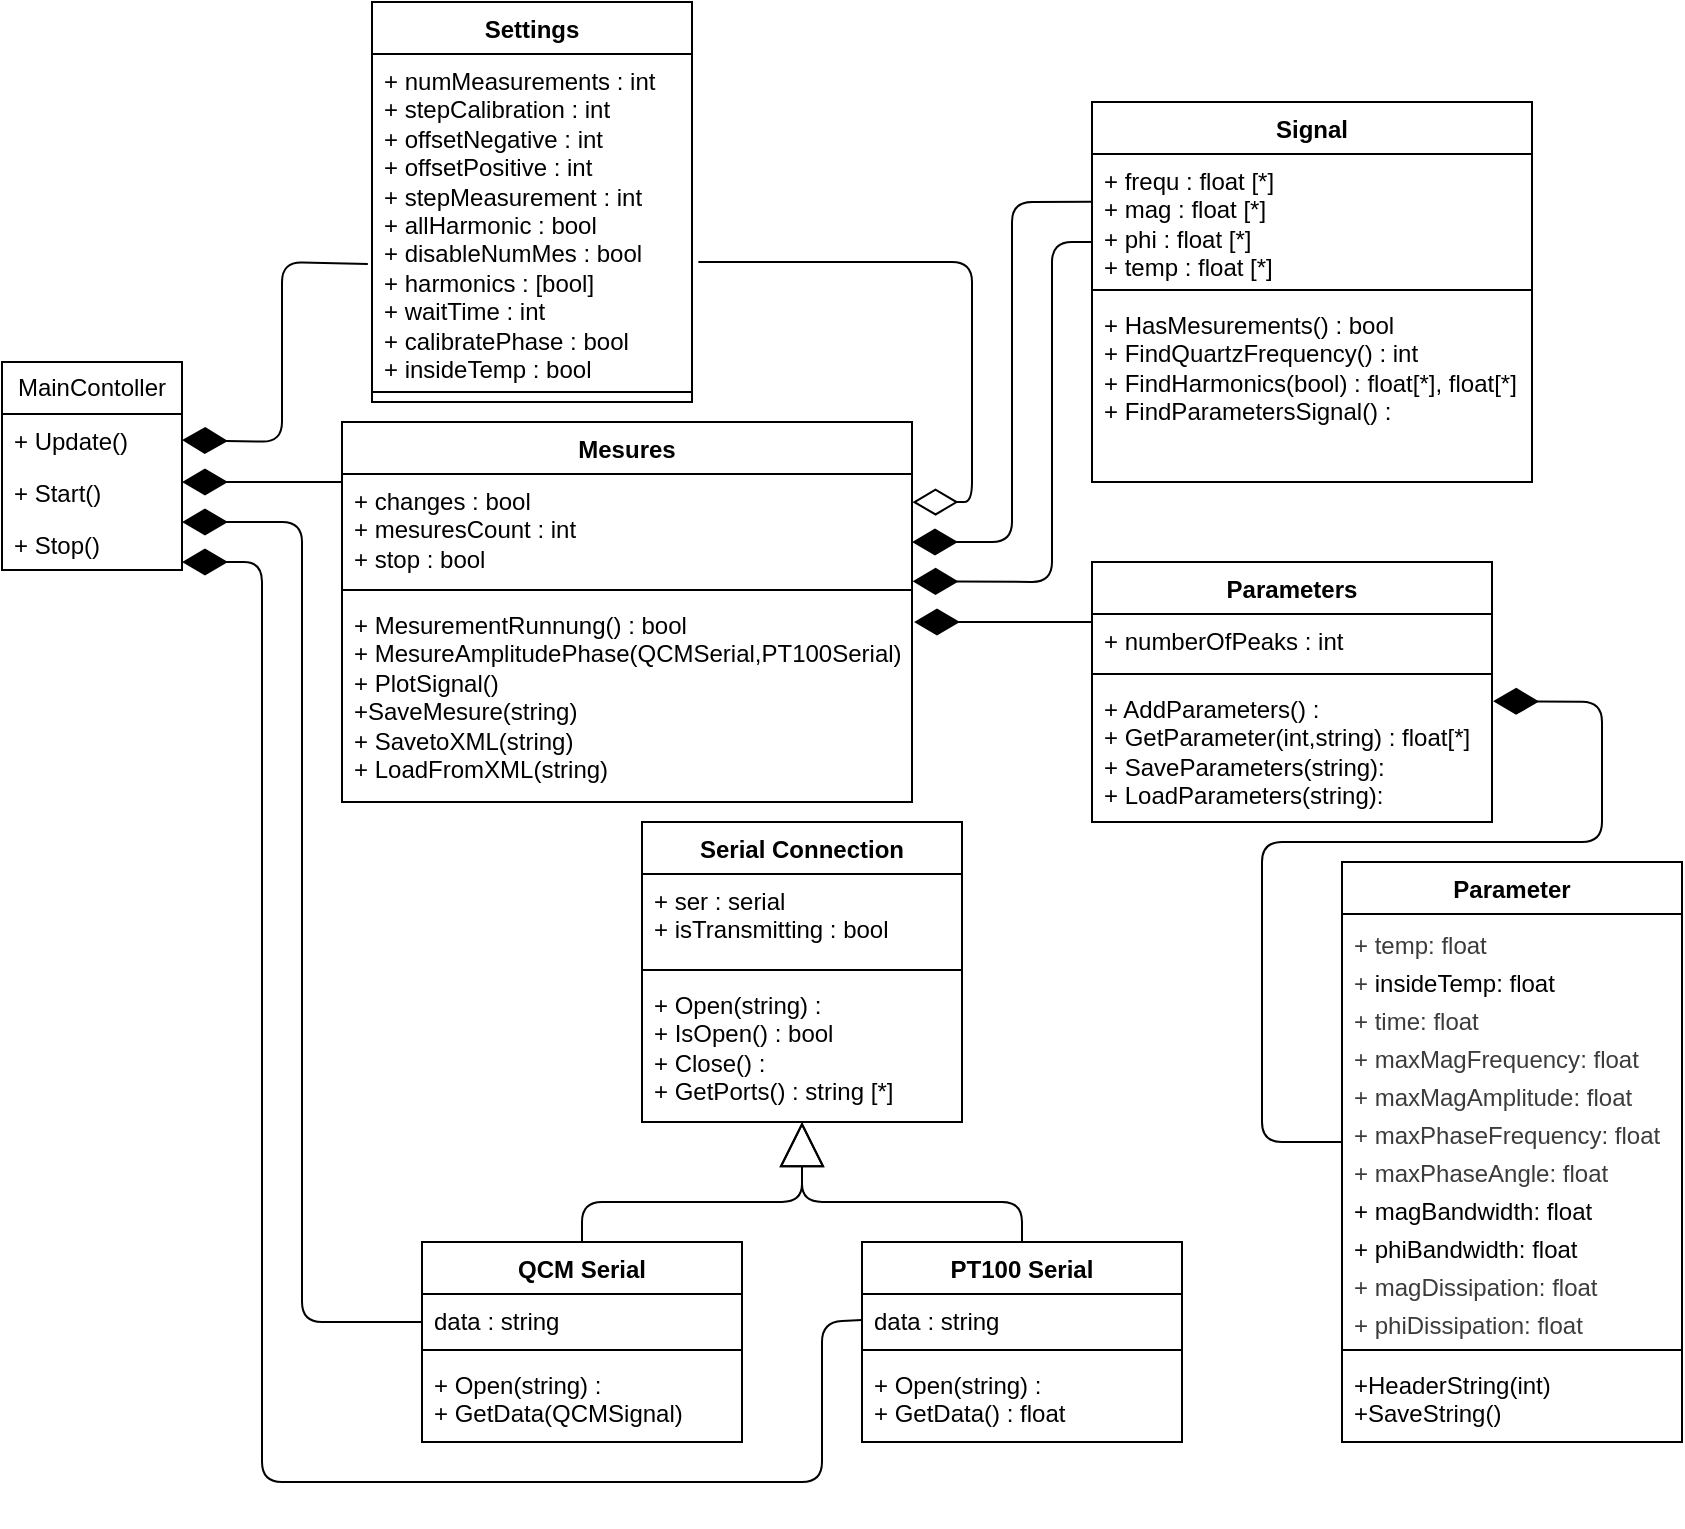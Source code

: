 <mxfile>
    <diagram id="ihpn_DnhVI-tjy01dCo5" name="Page-1">
        <mxGraphModel dx="1095" dy="554" grid="1" gridSize="10" guides="1" tooltips="1" connect="1" arrows="1" fold="1" page="1" pageScale="1" pageWidth="850" pageHeight="1100" math="0" shadow="0">
            <root>
                <mxCell id="0"/>
                <mxCell id="1" parent="0"/>
                <mxCell id="2" value="MainContoller" style="swimlane;fontStyle=0;childLayout=stackLayout;horizontal=1;startSize=26;fillColor=none;horizontalStack=0;resizeParent=1;resizeParentMax=0;resizeLast=0;collapsible=1;marginBottom=0;whiteSpace=wrap;html=1;" parent="1" vertex="1">
                    <mxGeometry x="10" y="190" width="90" height="104" as="geometry"/>
                </mxCell>
                <mxCell id="3" value="+ Update()" style="text;strokeColor=none;fillColor=none;align=left;verticalAlign=top;spacingLeft=4;spacingRight=4;overflow=hidden;rotatable=0;points=[[0,0.5],[1,0.5]];portConstraint=eastwest;whiteSpace=wrap;html=1;" parent="2" vertex="1">
                    <mxGeometry y="26" width="90" height="26" as="geometry"/>
                </mxCell>
                <mxCell id="4" value="+ Start()" style="text;strokeColor=none;fillColor=none;align=left;verticalAlign=top;spacingLeft=4;spacingRight=4;overflow=hidden;rotatable=0;points=[[0,0.5],[1,0.5]];portConstraint=eastwest;whiteSpace=wrap;html=1;" parent="2" vertex="1">
                    <mxGeometry y="52" width="90" height="26" as="geometry"/>
                </mxCell>
                <mxCell id="5" value="+ Stop()" style="text;strokeColor=none;fillColor=none;align=left;verticalAlign=top;spacingLeft=4;spacingRight=4;overflow=hidden;rotatable=0;points=[[0,0.5],[1,0.5]];portConstraint=eastwest;whiteSpace=wrap;html=1;" parent="2" vertex="1">
                    <mxGeometry y="78" width="90" height="26" as="geometry"/>
                </mxCell>
                <mxCell id="36" style="edgeStyle=none;html=1;exitX=-0.013;exitY=0.64;exitDx=0;exitDy=0;entryX=1;entryY=0.5;entryDx=0;entryDy=0;endArrow=diamondThin;endFill=1;startSize=27;sourcePerimeterSpacing=5;strokeWidth=1;endSize=20;exitPerimeter=0;" parent="1" source="46" target="3" edge="1">
                    <mxGeometry relative="1" as="geometry">
                        <mxPoint x="180" y="140" as="sourcePoint"/>
                        <mxPoint x="100" y="234" as="targetPoint"/>
                        <Array as="points">
                            <mxPoint x="150" y="140"/>
                            <mxPoint x="150" y="230"/>
                        </Array>
                    </mxGeometry>
                </mxCell>
                <mxCell id="37" style="edgeStyle=none;html=1;endArrow=diamondThin;endFill=1;startSize=27;sourcePerimeterSpacing=5;strokeWidth=1;endSize=20;exitX=0;exitY=0.583;exitDx=0;exitDy=0;exitPerimeter=0;" parent="1" source="81" edge="1">
                    <mxGeometry relative="1" as="geometry">
                        <mxPoint x="244.58" y="530.25" as="sourcePoint"/>
                        <mxPoint x="100" y="270" as="targetPoint"/>
                        <Array as="points">
                            <mxPoint x="160" y="670"/>
                            <mxPoint x="160" y="270"/>
                        </Array>
                    </mxGeometry>
                </mxCell>
                <mxCell id="39" style="edgeStyle=none;html=1;exitX=1.02;exitY=0.634;exitDx=0;exitDy=0;endArrow=diamondThin;endFill=0;startSize=27;sourcePerimeterSpacing=5;strokeWidth=1;endSize=20;entryX=1.001;entryY=0.261;entryDx=0;entryDy=0;entryPerimeter=0;exitPerimeter=0;" parent="1" source="46" target="54" edge="1">
                    <mxGeometry relative="1" as="geometry">
                        <mxPoint x="370" y="140" as="sourcePoint"/>
                        <mxPoint x="371.28" y="262.748" as="targetPoint"/>
                        <Array as="points">
                            <mxPoint x="495" y="140"/>
                            <mxPoint x="495" y="260"/>
                        </Array>
                    </mxGeometry>
                </mxCell>
                <mxCell id="42" style="edgeStyle=none;html=1;exitX=0;exitY=0.923;exitDx=0;exitDy=0;endArrow=diamondThin;endFill=1;startSize=27;sourcePerimeterSpacing=5;strokeWidth=1;endSize=20;exitPerimeter=0;" parent="1" edge="1">
                    <mxGeometry relative="1" as="geometry">
                        <mxPoint x="555" y="319.998" as="sourcePoint"/>
                        <mxPoint x="466" y="320" as="targetPoint"/>
                        <Array as="points"/>
                    </mxGeometry>
                </mxCell>
                <mxCell id="43" style="edgeStyle=none;html=1;exitX=0.001;exitY=0.374;exitDx=0;exitDy=0;endArrow=diamondThin;endFill=1;startSize=27;sourcePerimeterSpacing=5;strokeWidth=1;endSize=20;exitPerimeter=0;entryX=1;entryY=0.63;entryDx=0;entryDy=0;entryPerimeter=0;" parent="1" source="58" target="54" edge="1">
                    <mxGeometry relative="1" as="geometry">
                        <mxPoint x="536.54" y="208.338" as="sourcePoint"/>
                        <mxPoint x="485" y="280" as="targetPoint"/>
                        <Array as="points">
                            <mxPoint x="515" y="110"/>
                            <mxPoint x="515" y="280"/>
                        </Array>
                    </mxGeometry>
                </mxCell>
                <mxCell id="45" value="Settings" style="swimlane;fontStyle=1;align=center;verticalAlign=top;childLayout=stackLayout;horizontal=1;startSize=26;horizontalStack=0;resizeParent=1;resizeParentMax=0;resizeLast=0;collapsible=1;marginBottom=0;whiteSpace=wrap;html=1;" parent="1" vertex="1">
                    <mxGeometry x="195" y="10" width="160" height="200" as="geometry">
                        <mxRectangle x="280" y="30" width="80" height="30" as="alternateBounds"/>
                    </mxGeometry>
                </mxCell>
                <mxCell id="46" value="&lt;div&gt;&lt;font color=&quot;#000000&quot;&gt;+ numMeasurements : int&lt;/font&gt;&lt;/div&gt;&lt;div&gt;&lt;font color=&quot;#000000&quot;&gt;+ stepCalibration : int&lt;/font&gt;&lt;/div&gt;&lt;div&gt;&lt;font color=&quot;#000000&quot;&gt;+ offsetNegative : int&lt;/font&gt;&lt;/div&gt;&lt;div&gt;&lt;font color=&quot;#000000&quot;&gt;+ offsetPositive : int&lt;/font&gt;&lt;/div&gt;&lt;div&gt;&lt;font color=&quot;#000000&quot;&gt;+ stepMeasurement : int&lt;/font&gt;&lt;/div&gt;&lt;div&gt;&lt;font color=&quot;#000000&quot;&gt;+ allHarmonic : bool&lt;/font&gt;&lt;/div&gt;&lt;div&gt;&lt;font color=&quot;#000000&quot;&gt;+ disableNumMes : bool&lt;/font&gt;&lt;/div&gt;&lt;div&gt;&lt;font color=&quot;#000000&quot;&gt;+ harmonics : [bool]&lt;/font&gt;&lt;/div&gt;&lt;div&gt;&lt;font color=&quot;#000000&quot;&gt;+ waitTime : int&lt;/font&gt;&lt;/div&gt;&lt;div&gt;&lt;font color=&quot;#000000&quot;&gt;+ calibratePhase : bool&lt;/font&gt;&lt;/div&gt;&lt;div&gt;&lt;font color=&quot;#000000&quot;&gt;+ insideTemp : bool&lt;/font&gt;&lt;/div&gt;&lt;div&gt;&lt;br&gt;&lt;/div&gt;&lt;div&gt;&lt;br&gt;&lt;/div&gt;" style="text;strokeColor=none;fillColor=none;align=left;verticalAlign=top;spacingLeft=4;spacingRight=4;overflow=hidden;rotatable=0;points=[[0,0.5],[1,0.5]];portConstraint=eastwest;whiteSpace=wrap;html=1;" parent="45" vertex="1">
                    <mxGeometry y="26" width="160" height="164" as="geometry"/>
                </mxCell>
                <mxCell id="47" value="" style="line;strokeWidth=1;fillColor=none;align=left;verticalAlign=middle;spacingTop=-1;spacingLeft=3;spacingRight=3;rotatable=0;labelPosition=right;points=[];portConstraint=eastwest;strokeColor=inherit;" parent="45" vertex="1">
                    <mxGeometry y="190" width="160" height="10" as="geometry"/>
                </mxCell>
                <mxCell id="53" value="Mesures" style="swimlane;fontStyle=1;align=center;verticalAlign=top;childLayout=stackLayout;horizontal=1;startSize=26;horizontalStack=0;resizeParent=1;resizeParentMax=0;resizeLast=0;collapsible=1;marginBottom=0;whiteSpace=wrap;html=1;" parent="1" vertex="1">
                    <mxGeometry x="180" y="220" width="285" height="190" as="geometry"/>
                </mxCell>
                <mxCell id="54" value="+ changes : bool&lt;div&gt;+ mesuresCount : int&lt;/div&gt;&lt;div&gt;+ stop : bool&lt;/div&gt;" style="text;strokeColor=none;fillColor=none;align=left;verticalAlign=top;spacingLeft=4;spacingRight=4;overflow=hidden;rotatable=0;points=[[0,0.5],[1,0.5]];portConstraint=eastwest;whiteSpace=wrap;html=1;" parent="53" vertex="1">
                    <mxGeometry y="26" width="285" height="54" as="geometry"/>
                </mxCell>
                <mxCell id="55" value="" style="line;strokeWidth=1;fillColor=none;align=left;verticalAlign=middle;spacingTop=-1;spacingLeft=3;spacingRight=3;rotatable=0;labelPosition=right;points=[];portConstraint=eastwest;strokeColor=inherit;" parent="53" vertex="1">
                    <mxGeometry y="80" width="285" height="8" as="geometry"/>
                </mxCell>
                <mxCell id="56" value="+ MesurementRunnung() : bool&lt;div&gt;+ MesureAmplitudePhase(QCMSerial,PT100Serial)&lt;/div&gt;&lt;div&gt;+ PlotSignal()&lt;/div&gt;&lt;div&gt;+SaveMesure(string)&lt;/div&gt;&lt;div&gt;+ SavetoXML(string)&lt;/div&gt;&lt;div&gt;+ LoadFromXML(string)&lt;/div&gt;&lt;div&gt;&lt;br&gt;&lt;/div&gt;" style="text;strokeColor=none;fillColor=none;align=left;verticalAlign=top;spacingLeft=4;spacingRight=4;overflow=hidden;rotatable=0;points=[[0,0.5],[1,0.5]];portConstraint=eastwest;whiteSpace=wrap;html=1;" parent="53" vertex="1">
                    <mxGeometry y="88" width="285" height="102" as="geometry"/>
                </mxCell>
                <mxCell id="57" value="Signal" style="swimlane;fontStyle=1;align=center;verticalAlign=top;childLayout=stackLayout;horizontal=1;startSize=26;horizontalStack=0;resizeParent=1;resizeParentMax=0;resizeLast=0;collapsible=1;marginBottom=0;whiteSpace=wrap;html=1;" parent="1" vertex="1">
                    <mxGeometry x="555" y="60" width="220" height="190" as="geometry"/>
                </mxCell>
                <mxCell id="58" value="+ frequ : float [*]&lt;div&gt;+ mag :&amp;nbsp;&lt;span style=&quot;color: rgb(0, 0, 0); background-color: transparent;&quot;&gt;float [*]&lt;/span&gt;&lt;/div&gt;&lt;div&gt;+ phi :&amp;nbsp;&lt;span style=&quot;color: rgb(0, 0, 0); background-color: transparent;&quot;&gt;float [*]&lt;/span&gt;&lt;/div&gt;&lt;div&gt;&lt;span style=&quot;color: rgb(0, 0, 0); background-color: transparent;&quot;&gt;+ temp : float [*]&lt;/span&gt;&lt;/div&gt;" style="text;strokeColor=none;fillColor=none;align=left;verticalAlign=top;spacingLeft=4;spacingRight=4;overflow=hidden;rotatable=0;points=[[0,0.5],[1,0.5]];portConstraint=eastwest;whiteSpace=wrap;html=1;" parent="57" vertex="1">
                    <mxGeometry y="26" width="220" height="64" as="geometry"/>
                </mxCell>
                <mxCell id="59" value="" style="line;strokeWidth=1;fillColor=none;align=left;verticalAlign=middle;spacingTop=-1;spacingLeft=3;spacingRight=3;rotatable=0;labelPosition=right;points=[];portConstraint=eastwest;strokeColor=inherit;" parent="57" vertex="1">
                    <mxGeometry y="90" width="220" height="8" as="geometry"/>
                </mxCell>
                <mxCell id="60" value="+ HasMesurements() : bool&lt;div&gt;&lt;font color=&quot;#000000&quot;&gt;+ FindQuartzFrequency() : int&lt;/font&gt;&lt;/div&gt;&lt;div&gt;&lt;font color=&quot;#000000&quot;&gt;&lt;font color=&quot;#000000&quot;&gt;+ FindHarmonics(bool) : float[*], float[*]&lt;br&gt;&lt;/font&gt;&lt;/font&gt;&lt;div&gt;&lt;font color=&quot;#000000&quot;&gt;&lt;font color=&quot;#000000&quot;&gt;+ FindParametersSignal() :&amp;nbsp;&lt;/font&gt;&lt;/font&gt;&lt;/div&gt;&lt;/div&gt;" style="text;strokeColor=none;fillColor=none;align=left;verticalAlign=top;spacingLeft=4;spacingRight=4;overflow=hidden;rotatable=0;points=[[0,0.5],[1,0.5]];portConstraint=eastwest;whiteSpace=wrap;html=1;" parent="57" vertex="1">
                    <mxGeometry y="98" width="220" height="92" as="geometry"/>
                </mxCell>
                <mxCell id="62" style="edgeStyle=none;html=1;endArrow=diamondThin;endFill=1;startSize=27;sourcePerimeterSpacing=5;strokeWidth=1;endSize=20;exitX=0;exitY=0.688;exitDx=0;exitDy=0;exitPerimeter=0;entryX=1.001;entryY=0.993;entryDx=0;entryDy=0;entryPerimeter=0;" parent="1" source="58" target="54" edge="1">
                    <mxGeometry relative="1" as="geometry">
                        <mxPoint x="545" y="120" as="sourcePoint"/>
                        <mxPoint x="480" y="300" as="targetPoint"/>
                        <Array as="points">
                            <mxPoint x="535" y="130"/>
                            <mxPoint x="535" y="300"/>
                        </Array>
                    </mxGeometry>
                </mxCell>
                <mxCell id="63" value="Parameters" style="swimlane;fontStyle=1;align=center;verticalAlign=top;childLayout=stackLayout;horizontal=1;startSize=26;horizontalStack=0;resizeParent=1;resizeParentMax=0;resizeLast=0;collapsible=1;marginBottom=0;whiteSpace=wrap;html=1;" parent="1" vertex="1">
                    <mxGeometry x="555" y="290" width="200" height="130" as="geometry"/>
                </mxCell>
                <mxCell id="64" value="+ numberOfPeaks : int" style="text;strokeColor=none;fillColor=none;align=left;verticalAlign=top;spacingLeft=4;spacingRight=4;overflow=hidden;rotatable=0;points=[[0,0.5],[1,0.5]];portConstraint=eastwest;whiteSpace=wrap;html=1;" parent="63" vertex="1">
                    <mxGeometry y="26" width="200" height="26" as="geometry"/>
                </mxCell>
                <mxCell id="65" value="" style="line;strokeWidth=1;fillColor=none;align=left;verticalAlign=middle;spacingTop=-1;spacingLeft=3;spacingRight=3;rotatable=0;labelPosition=right;points=[];portConstraint=eastwest;strokeColor=inherit;" parent="63" vertex="1">
                    <mxGeometry y="52" width="200" height="8" as="geometry"/>
                </mxCell>
                <mxCell id="66" value="+ AddParameters() :&amp;nbsp;&lt;div&gt;+ GetParameter(int,string) : float[*]&lt;/div&gt;&lt;div&gt;+ SaveParameters(string):&lt;/div&gt;&lt;div&gt;+ LoadParameters(string):&lt;/div&gt;&lt;div&gt;&lt;br&gt;&lt;/div&gt;" style="text;strokeColor=none;fillColor=none;align=left;verticalAlign=top;spacingLeft=4;spacingRight=4;overflow=hidden;rotatable=0;points=[[0,0.5],[1,0.5]];portConstraint=eastwest;whiteSpace=wrap;html=1;" parent="63" vertex="1">
                    <mxGeometry y="60" width="200" height="70" as="geometry"/>
                </mxCell>
                <mxCell id="71" style="edgeStyle=none;html=1;exitX=0;exitY=0.533;exitDx=0;exitDy=0;endArrow=diamondThin;endFill=1;endSize=20;entryX=1.003;entryY=0.137;entryDx=0;entryDy=0;entryPerimeter=0;exitPerimeter=0;" parent="1" source="68" target="66" edge="1">
                    <mxGeometry relative="1" as="geometry">
                        <mxPoint x="800" y="350" as="targetPoint"/>
                        <Array as="points">
                            <mxPoint x="640" y="580"/>
                            <mxPoint x="640" y="430"/>
                            <mxPoint x="810" y="430"/>
                            <mxPoint x="810" y="360"/>
                        </Array>
                    </mxGeometry>
                </mxCell>
                <mxCell id="67" value="Parameter" style="swimlane;fontStyle=1;align=center;verticalAlign=top;childLayout=stackLayout;horizontal=1;startSize=26;horizontalStack=0;resizeParent=1;resizeParentMax=0;resizeLast=0;collapsible=1;marginBottom=0;whiteSpace=wrap;html=1;" parent="1" vertex="1">
                    <mxGeometry x="680" y="440" width="170" height="290" as="geometry"/>
                </mxCell>
                <mxCell id="68" value="&lt;div style=&quot;line-height: 19px; white-space: pre;&quot;&gt;&lt;div style=&quot;&quot;&gt;&lt;font style=&quot;color: rgb(59, 59, 59);&quot; face=&quot;Helvetica&quot;&gt;+ temp: float&lt;/font&gt;&lt;/div&gt;&lt;div style=&quot;&quot;&gt;&lt;font style=&quot;color: rgb(59, 59, 59);&quot; face=&quot;Helvetica&quot;&gt;+&lt;/font&gt;&lt;span style=&quot;background-color: transparent;&quot;&gt; &lt;/span&gt;&lt;span style=&quot;background-color: transparent;&quot;&gt;insideTemp&lt;/span&gt;&lt;span style=&quot;background-color: transparent;&quot;&gt;: &lt;/span&gt;&lt;span style=&quot;background-color: transparent;&quot;&gt;float&lt;/span&gt;&lt;/div&gt;&lt;div style=&quot;&quot;&gt;&lt;font style=&quot;color: rgb(59, 59, 59);&quot; face=&quot;Helvetica&quot;&gt;&lt;span&gt;+ &lt;/span&gt;&lt;span&gt;time&lt;/span&gt;&lt;span&gt;: &lt;/span&gt;&lt;span&gt;float&lt;/span&gt;&lt;/font&gt;&lt;/div&gt;&lt;div style=&quot;&quot;&gt;&lt;font style=&quot;color: rgb(59, 59, 59);&quot; face=&quot;Helvetica&quot;&gt;&lt;span&gt;+ &lt;/span&gt;&lt;span&gt;maxMagFrequency&lt;/span&gt;&lt;span&gt;: &lt;/span&gt;&lt;span&gt;float&lt;/span&gt;&lt;span&gt; &lt;/span&gt;&lt;/font&gt;&lt;/div&gt;&lt;div style=&quot;&quot;&gt;&lt;font style=&quot;color: rgb(59, 59, 59);&quot; face=&quot;Helvetica&quot;&gt;&lt;span&gt;+ &lt;/span&gt;&lt;span&gt;maxMagAmplitude&lt;/span&gt;&lt;span&gt;: &lt;/span&gt;&lt;span&gt;float&lt;/span&gt;&lt;/font&gt;&lt;/div&gt;&lt;div style=&quot;&quot;&gt;&lt;font style=&quot;color: rgb(59, 59, 59);&quot; face=&quot;Helvetica&quot;&gt;&lt;span&gt;+ &lt;/span&gt;&lt;span&gt;maxPhaseFrequency&lt;/span&gt;&lt;span&gt;: &lt;/span&gt;&lt;span&gt;float&lt;/span&gt;&lt;/font&gt;&lt;/div&gt;&lt;div style=&quot;&quot;&gt;&lt;font style=&quot;color: rgb(59, 59, 59);&quot; face=&quot;Helvetica&quot;&gt;&lt;span&gt;+ &lt;/span&gt;&lt;span&gt;maxPhaseAngle&lt;/span&gt;&lt;span&gt;: &lt;/span&gt;&lt;span&gt;float&lt;/span&gt;&lt;/font&gt;&lt;/div&gt;&lt;div style=&quot;&quot;&gt;&lt;span style=&quot;background-color: transparent;&quot;&gt;+ magBandwidth&lt;/span&gt;&lt;span style=&quot;background-color: transparent;&quot;&gt;: &lt;/span&gt;&lt;span style=&quot;background-color: transparent;&quot;&gt;float&lt;/span&gt;&lt;/div&gt;&lt;div style=&quot;&quot;&gt;&lt;span style=&quot;background-color: transparent;&quot;&gt;+ phiBandwidth&lt;/span&gt;&lt;span style=&quot;background-color: transparent;&quot;&gt;: &lt;/span&gt;&lt;span style=&quot;background-color: transparent;&quot;&gt;float&lt;/span&gt;&lt;/div&gt;&lt;div style=&quot;&quot;&gt;&lt;font style=&quot;color: rgb(59, 59, 59);&quot; face=&quot;Helvetica&quot;&gt;&lt;span&gt;+ &lt;/span&gt;&lt;span&gt;magDissipation&lt;/span&gt;&lt;span&gt;: &lt;/span&gt;&lt;span&gt;float&lt;/span&gt;&lt;/font&gt;&lt;/div&gt;&lt;div style=&quot;&quot;&gt;&lt;font style=&quot;color: rgb(59, 59, 59);&quot; face=&quot;Helvetica&quot;&gt;+ phiDissipation: float&lt;/font&gt;&lt;/div&gt;&lt;/div&gt;" style="text;strokeColor=none;fillColor=none;align=left;verticalAlign=top;spacingLeft=4;spacingRight=4;overflow=hidden;rotatable=0;points=[[0,0.5],[1,0.5]];portConstraint=eastwest;whiteSpace=wrap;html=1;" parent="67" vertex="1">
                    <mxGeometry y="26" width="170" height="214" as="geometry"/>
                </mxCell>
                <mxCell id="69" value="" style="line;strokeWidth=1;fillColor=none;align=left;verticalAlign=middle;spacingTop=-1;spacingLeft=3;spacingRight=3;rotatable=0;labelPosition=right;points=[];portConstraint=eastwest;strokeColor=inherit;" parent="67" vertex="1">
                    <mxGeometry y="240" width="170" height="8" as="geometry"/>
                </mxCell>
                <mxCell id="70" value="+HeaderString(int)&lt;div&gt;+SaveString()&lt;/div&gt;" style="text;strokeColor=none;fillColor=none;align=left;verticalAlign=top;spacingLeft=4;spacingRight=4;overflow=hidden;rotatable=0;points=[[0,0.5],[1,0.5]];portConstraint=eastwest;whiteSpace=wrap;html=1;" parent="67" vertex="1">
                    <mxGeometry y="248" width="170" height="42" as="geometry"/>
                </mxCell>
                <mxCell id="76" value="Serial Connection" style="swimlane;fontStyle=1;align=center;verticalAlign=top;childLayout=stackLayout;horizontal=1;startSize=26;horizontalStack=0;resizeParent=1;resizeParentMax=0;resizeLast=0;collapsible=1;marginBottom=0;whiteSpace=wrap;html=1;" parent="1" vertex="1">
                    <mxGeometry x="330" y="420" width="160" height="150" as="geometry"/>
                </mxCell>
                <mxCell id="77" value="&lt;div&gt;+ ser : serial&lt;/div&gt;&lt;div&gt;+ isTransmitting : bool&lt;/div&gt;" style="text;strokeColor=none;fillColor=none;align=left;verticalAlign=top;spacingLeft=4;spacingRight=4;overflow=hidden;rotatable=0;points=[[0,0.5],[1,0.5]];portConstraint=eastwest;whiteSpace=wrap;html=1;" parent="76" vertex="1">
                    <mxGeometry y="26" width="160" height="44" as="geometry"/>
                </mxCell>
                <mxCell id="78" value="" style="line;strokeWidth=1;fillColor=none;align=left;verticalAlign=middle;spacingTop=-1;spacingLeft=3;spacingRight=3;rotatable=0;labelPosition=right;points=[];portConstraint=eastwest;strokeColor=inherit;" parent="76" vertex="1">
                    <mxGeometry y="70" width="160" height="8" as="geometry"/>
                </mxCell>
                <mxCell id="79" value="+ Open(string) :&amp;nbsp;&lt;div&gt;+ IsOpen() : bool&lt;/div&gt;&lt;div&gt;+ Close() :&amp;nbsp;&lt;/div&gt;&lt;div&gt;+ GetPorts() : string [*]&lt;/div&gt;" style="text;strokeColor=none;fillColor=none;align=left;verticalAlign=top;spacingLeft=4;spacingRight=4;overflow=hidden;rotatable=0;points=[[0,0.5],[1,0.5]];portConstraint=eastwest;whiteSpace=wrap;html=1;" parent="76" vertex="1">
                    <mxGeometry y="78" width="160" height="72" as="geometry"/>
                </mxCell>
                <mxCell id="80" value="QCM Serial" style="swimlane;fontStyle=1;align=center;verticalAlign=top;childLayout=stackLayout;horizontal=1;startSize=26;horizontalStack=0;resizeParent=1;resizeParentMax=0;resizeLast=0;collapsible=1;marginBottom=0;whiteSpace=wrap;html=1;" parent="1" vertex="1">
                    <mxGeometry x="220" y="630" width="160" height="100" as="geometry"/>
                </mxCell>
                <mxCell id="81" value="data : string&lt;div&gt;&lt;br&gt;&lt;/div&gt;" style="text;strokeColor=none;fillColor=none;align=left;verticalAlign=top;spacingLeft=4;spacingRight=4;overflow=hidden;rotatable=0;points=[[0,0.5],[1,0.5]];portConstraint=eastwest;whiteSpace=wrap;html=1;" parent="80" vertex="1">
                    <mxGeometry y="26" width="160" height="24" as="geometry"/>
                </mxCell>
                <mxCell id="82" value="" style="line;strokeWidth=1;fillColor=none;align=left;verticalAlign=middle;spacingTop=-1;spacingLeft=3;spacingRight=3;rotatable=0;labelPosition=right;points=[];portConstraint=eastwest;strokeColor=inherit;" parent="80" vertex="1">
                    <mxGeometry y="50" width="160" height="8" as="geometry"/>
                </mxCell>
                <mxCell id="83" value="+ Open(string) :&amp;nbsp;&lt;div&gt;+ GetData(QCMSignal)&lt;/div&gt;" style="text;strokeColor=none;fillColor=none;align=left;verticalAlign=top;spacingLeft=4;spacingRight=4;overflow=hidden;rotatable=0;points=[[0,0.5],[1,0.5]];portConstraint=eastwest;whiteSpace=wrap;html=1;" parent="80" vertex="1">
                    <mxGeometry y="58" width="160" height="42" as="geometry"/>
                </mxCell>
                <mxCell id="84" value="PT100 Serial" style="swimlane;fontStyle=1;align=center;verticalAlign=top;childLayout=stackLayout;horizontal=1;startSize=26;horizontalStack=0;resizeParent=1;resizeParentMax=0;resizeLast=0;collapsible=1;marginBottom=0;whiteSpace=wrap;html=1;" parent="1" vertex="1">
                    <mxGeometry x="440" y="630" width="160" height="100" as="geometry"/>
                </mxCell>
                <mxCell id="85" value="data : string&lt;div&gt;&lt;br&gt;&lt;/div&gt;" style="text;strokeColor=none;fillColor=none;align=left;verticalAlign=top;spacingLeft=4;spacingRight=4;overflow=hidden;rotatable=0;points=[[0,0.5],[1,0.5]];portConstraint=eastwest;whiteSpace=wrap;html=1;" parent="84" vertex="1">
                    <mxGeometry y="26" width="160" height="24" as="geometry"/>
                </mxCell>
                <mxCell id="86" value="" style="line;strokeWidth=1;fillColor=none;align=left;verticalAlign=middle;spacingTop=-1;spacingLeft=3;spacingRight=3;rotatable=0;labelPosition=right;points=[];portConstraint=eastwest;strokeColor=inherit;" parent="84" vertex="1">
                    <mxGeometry y="50" width="160" height="8" as="geometry"/>
                </mxCell>
                <mxCell id="87" value="+ Open(string) :&amp;nbsp;&lt;div&gt;+ GetData() : float&lt;/div&gt;" style="text;strokeColor=none;fillColor=none;align=left;verticalAlign=top;spacingLeft=4;spacingRight=4;overflow=hidden;rotatable=0;points=[[0,0.5],[1,0.5]];portConstraint=eastwest;whiteSpace=wrap;html=1;" parent="84" vertex="1">
                    <mxGeometry y="58" width="160" height="42" as="geometry"/>
                </mxCell>
                <mxCell id="89" style="edgeStyle=none;html=1;exitX=0.5;exitY=0;exitDx=0;exitDy=0;entryX=0.5;entryY=1;entryDx=0;entryDy=0;entryPerimeter=0;endArrow=block;endFill=0;sourcePerimeterSpacing=0;targetPerimeterSpacing=0;endSize=20;" parent="1" source="80" target="79" edge="1">
                    <mxGeometry relative="1" as="geometry">
                        <Array as="points">
                            <mxPoint x="300" y="610"/>
                            <mxPoint x="410" y="610"/>
                        </Array>
                    </mxGeometry>
                </mxCell>
                <mxCell id="94" style="edgeStyle=none;html=1;exitX=0.5;exitY=0;exitDx=0;exitDy=0;entryX=0.5;entryY=1;entryDx=0;entryDy=0;entryPerimeter=0;endArrow=block;endFill=0;sourcePerimeterSpacing=1;targetPerimeterSpacing=0;endSize=20;" parent="1" source="84" edge="1">
                    <mxGeometry relative="1" as="geometry">
                        <mxPoint x="510" y="620.0" as="sourcePoint"/>
                        <mxPoint x="410" y="570" as="targetPoint"/>
                        <Array as="points">
                            <mxPoint x="520" y="610"/>
                            <mxPoint x="410" y="610"/>
                        </Array>
                    </mxGeometry>
                </mxCell>
                <mxCell id="95" style="edgeStyle=none;html=1;endArrow=diamondThin;endFill=1;startSize=27;sourcePerimeterSpacing=5;strokeWidth=1;endSize=20;exitX=0;exitY=0.542;exitDx=0;exitDy=0;exitPerimeter=0;entryX=1;entryY=0.846;entryDx=0;entryDy=0;entryPerimeter=0;" parent="1" source="85" target="5" edge="1">
                    <mxGeometry relative="1" as="geometry">
                        <mxPoint x="410" y="750" as="sourcePoint"/>
                        <mxPoint x="110" y="290" as="targetPoint"/>
                        <Array as="points">
                            <mxPoint x="420" y="670"/>
                            <mxPoint x="420" y="750"/>
                            <mxPoint x="140" y="750"/>
                            <mxPoint x="140" y="290"/>
                        </Array>
                    </mxGeometry>
                </mxCell>
                <mxCell id="97" style="edgeStyle=none;html=1;exitX=0;exitY=0.074;exitDx=0;exitDy=0;entryX=1;entryY=0.308;entryDx=0;entryDy=0;entryPerimeter=0;exitPerimeter=0;rounded=1;strokeColor=default;strokeWidth=1;align=center;verticalAlign=middle;fontFamily=Helvetica;fontSize=11;fontColor=default;labelBackgroundColor=default;startSize=27;endArrow=diamondThin;endFill=1;endSize=20;sourcePerimeterSpacing=5;" parent="1" source="54" target="4" edge="1">
                    <mxGeometry relative="1" as="geometry"/>
                </mxCell>
            </root>
        </mxGraphModel>
    </diagram>
</mxfile>